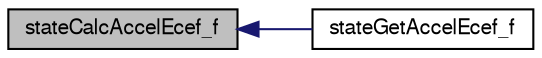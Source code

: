 digraph "stateCalcAccelEcef_f"
{
  edge [fontname="FreeSans",fontsize="10",labelfontname="FreeSans",labelfontsize="10"];
  node [fontname="FreeSans",fontsize="10",shape=record];
  rankdir="LR";
  Node1 [label="stateCalcAccelEcef_f",height=0.2,width=0.4,color="black", fillcolor="grey75", style="filled", fontcolor="black"];
  Node1 -> Node2 [dir="back",color="midnightblue",fontsize="10",style="solid",fontname="FreeSans"];
  Node2 [label="stateGetAccelEcef_f",height=0.2,width=0.4,color="black", fillcolor="white", style="filled",URL="$group__state__acceleration.html#ga4195f5fca4133a0cd1bdd098e11dc94a",tooltip="Get acceleration in ECEF coordinates (float). "];
}
